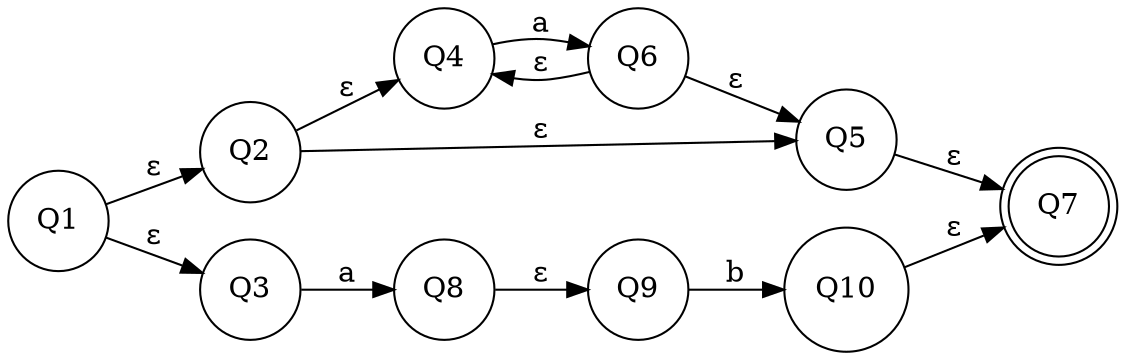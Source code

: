 digraph NFA {
	rankdir=LR;
	node [shape = doublecircle]; Q7;
	node [shape = circle];
	Q1 -> Q2 [ label = "ε" ];
	Q1 -> Q3 [ label = "ε" ];
	Q2 -> Q4 [ label = "ε" ];
	Q2 -> Q5 [ label = "ε" ];
	Q4 -> Q6 [ label = "a" ];
	Q6 -> Q4 [ label = "ε" ];
	Q6 -> Q5 [ label = "ε" ];
	Q5 -> Q7 [ label = "ε" ];
	Q3 -> Q8 [ label = "a" ];
	Q8 -> Q9 [ label = "ε" ];
	Q9 -> Q10 [ label = "b" ];
	Q10 -> Q7 [ label = "ε" ];
}